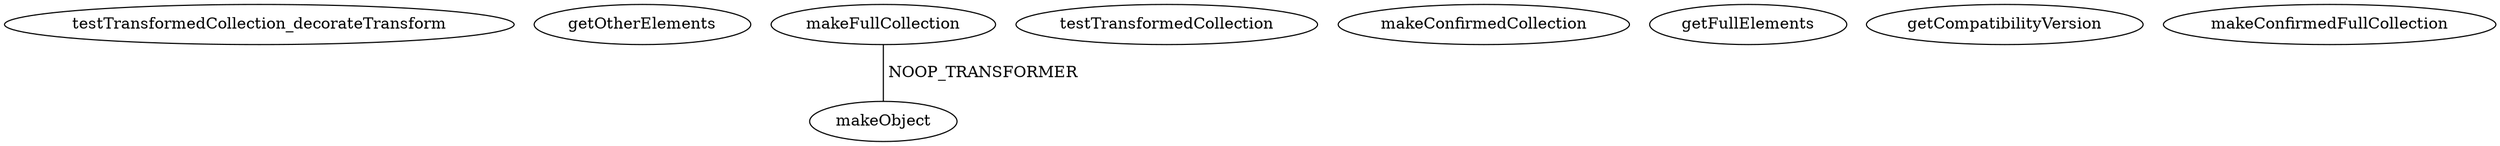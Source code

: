 digraph G {
testTransformedCollection_decorateTransform;
getOtherElements;
makeFullCollection;
testTransformedCollection;
makeObject;
makeConfirmedCollection;
getFullElements;
getCompatibilityVersion;
makeConfirmedFullCollection;
makeFullCollection -> makeObject [label=" NOOP_TRANSFORMER", dir=none];
}
